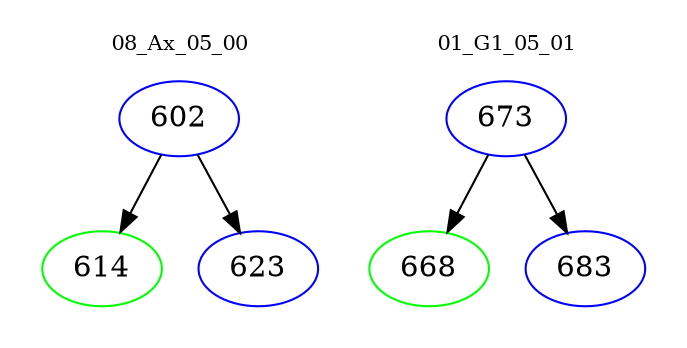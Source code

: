 digraph{
subgraph cluster_0 {
color = white
label = "08_Ax_05_00";
fontsize=10;
T0_602 [label="602", color="blue"]
T0_602 -> T0_614 [color="black"]
T0_614 [label="614", color="green"]
T0_602 -> T0_623 [color="black"]
T0_623 [label="623", color="blue"]
}
subgraph cluster_1 {
color = white
label = "01_G1_05_01";
fontsize=10;
T1_673 [label="673", color="blue"]
T1_673 -> T1_668 [color="black"]
T1_668 [label="668", color="green"]
T1_673 -> T1_683 [color="black"]
T1_683 [label="683", color="blue"]
}
}
